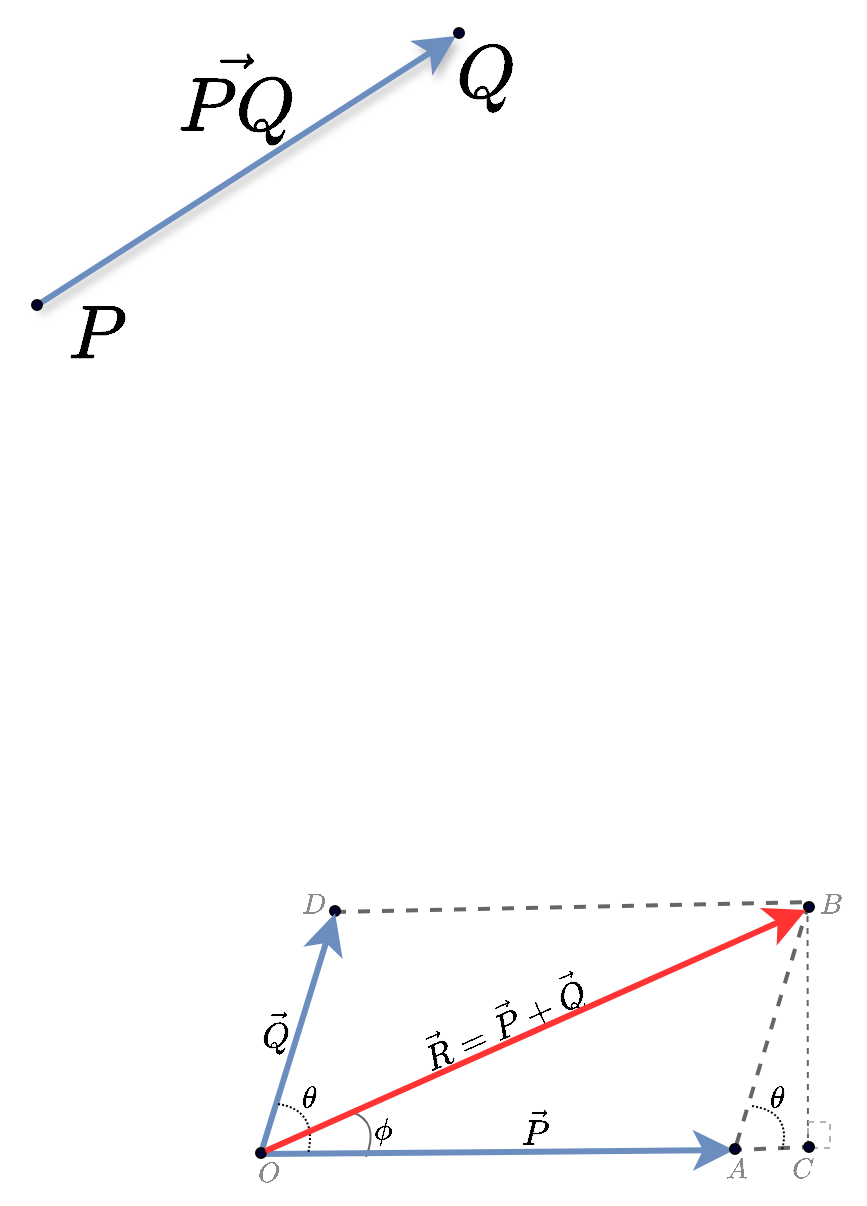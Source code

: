 <mxfile version="20.7.4" type="device"><diagram id="8EavyDK-nSgNIi7KOvIC" name="Página-1"><mxGraphModel dx="675" dy="414" grid="1" gridSize="1" guides="1" tooltips="1" connect="1" arrows="1" fold="1" page="1" pageScale="1" pageWidth="4681" pageHeight="3300" math="1" shadow="0"><root><mxCell id="0"/><mxCell id="1" parent="0"/><mxCell id="OtI4HW_--vTJozHDlrmp-14" value="" style="endArrow=none;html=1;rounded=0;fillColor=#f5f5f5;strokeColor=#666666;fontSize=40;jumpSize=15;endSize=11;startSize=10;strokeWidth=2;shadow=0;startArrow=none;endFill=0;dashed=1;" parent="1" edge="1"><mxGeometry width="50" height="50" relative="1" as="geometry"><mxPoint x="755" y="832.5" as="sourcePoint"/><mxPoint x="807" y="830.5" as="targetPoint"/></mxGeometry></mxCell><mxCell id="OtI4HW_--vTJozHDlrmp-17" value="" style="curved=1;endArrow=none;html=1;rounded=0;shadow=0;fontSize=12;startSize=14;endSize=14;sourcePerimeterSpacing=8;targetPerimeterSpacing=8;endFill=0;fillColor=#f5f5f5;strokeColor=#666666;" parent="1" edge="1"><mxGeometry width="50" height="50" relative="1" as="geometry"><mxPoint x="578" y="813" as="sourcePoint"/><mxPoint x="585" y="835.5" as="targetPoint"/><Array as="points"><mxPoint x="592" y="818"/></Array></mxGeometry></mxCell><mxCell id="OtI4HW_--vTJozHDlrmp-3" value="" style="endArrow=none;html=1;rounded=0;fillColor=#f5f5f5;strokeColor=#666666;fontSize=40;jumpSize=15;endSize=11;startSize=10;strokeWidth=2;shadow=0;startArrow=none;entryX=0.4;entryY=0.4;entryDx=0;entryDy=0;endFill=0;dashed=1;entryPerimeter=0;" parent="1" source="iU76KhbwHvruE9WV6AzS-17" target="iU76KhbwHvruE9WV6AzS-13" edge="1"><mxGeometry x="0.226" y="24" width="50" height="50" relative="1" as="geometry"><mxPoint x="768.996" y="833.005" as="sourcePoint"/><mxPoint x="804.76" y="713.91" as="targetPoint"/><mxPoint as="offset"/></mxGeometry></mxCell><mxCell id="OtI4HW_--vTJozHDlrmp-4" value="" style="endArrow=none;html=1;rounded=0;fillColor=#f5f5f5;strokeColor=#666666;fontSize=40;jumpSize=15;endSize=11;startSize=10;strokeWidth=2;shadow=0;startArrow=none;endFill=0;dashed=1;" parent="1" edge="1"><mxGeometry width="50" height="50" relative="1" as="geometry"><mxPoint x="569" y="713" as="sourcePoint"/><mxPoint x="807" y="708" as="targetPoint"/></mxGeometry></mxCell><mxCell id="iU76KhbwHvruE9WV6AzS-15" value="" style="ellipse;whiteSpace=wrap;html=1;aspect=fixed;fontSize=16;fillColor=#000033;" parent="1" vertex="1"><mxGeometry x="567" y="710" width="5" height="5" as="geometry"/></mxCell><mxCell id="pyv6_lZ1-DydoKUBr6Xs-1" value="" style="endArrow=classic;html=1;rounded=0;fillColor=#dae8fc;strokeColor=#6c8ebf;fontSize=40;jumpSize=15;endSize=11;startSize=10;strokeWidth=3;shadow=1;gradientColor=#7ea6e0;" parent="1" edge="1"><mxGeometry width="50" height="50" relative="1" as="geometry"><mxPoint x="420" y="410" as="sourcePoint"/><mxPoint x="630" y="275" as="targetPoint"/></mxGeometry></mxCell><mxCell id="pyv6_lZ1-DydoKUBr6Xs-2" value="$$Q$$" style="text;html=1;strokeColor=none;fillColor=none;align=center;verticalAlign=middle;whiteSpace=wrap;rounded=0;fontSize=32;" parent="1" vertex="1"><mxGeometry x="610" y="280" width="70" height="30" as="geometry"/></mxCell><mxCell id="pyv6_lZ1-DydoKUBr6Xs-3" value="$$P$$" style="text;html=1;strokeColor=none;fillColor=none;align=center;verticalAlign=middle;whiteSpace=wrap;rounded=0;fontSize=32;" parent="1" vertex="1"><mxGeometry x="420" y="410" width="60" height="30" as="geometry"/></mxCell><mxCell id="pyv6_lZ1-DydoKUBr6Xs-4" value="$$\vec{PQ}$$" style="text;html=1;strokeColor=none;fillColor=none;align=center;verticalAlign=middle;whiteSpace=wrap;rounded=0;fontSize=32;" parent="1" vertex="1"><mxGeometry x="490" y="290" width="60" height="30" as="geometry"/></mxCell><mxCell id="iU76KhbwHvruE9WV6AzS-2" value="$$A$$" style="text;html=1;strokeColor=none;fillColor=none;align=center;verticalAlign=middle;whiteSpace=wrap;rounded=0;fontSize=12;fontColor=#8A8A8A;" parent="1" vertex="1"><mxGeometry x="757.5" y="827" width="24" height="30" as="geometry"/></mxCell><mxCell id="iU76KhbwHvruE9WV6AzS-3" value="$$O$$" style="text;html=1;strokeColor=none;fillColor=none;align=center;verticalAlign=middle;whiteSpace=wrap;rounded=0;fontSize=12;fontColor=#8A8A8A;" parent="1" vertex="1"><mxGeometry x="506" y="829" width="60" height="30" as="geometry"/></mxCell><mxCell id="iU76KhbwHvruE9WV6AzS-4" value="$$\vec{P}$$" style="text;html=1;strokeColor=none;fillColor=none;align=center;verticalAlign=middle;whiteSpace=wrap;rounded=0;fontSize=15;rotation=0;" parent="1" vertex="1"><mxGeometry x="640" y="806" width="60" height="30" as="geometry"/></mxCell><mxCell id="iU76KhbwHvruE9WV6AzS-5" value="" style="endArrow=classic;html=1;rounded=0;fillColor=#dae8fc;strokeColor=#6c8ebf;fontSize=40;jumpSize=15;endSize=11;startSize=10;strokeWidth=3;shadow=0;gradientColor=#7ea6e0;startArrow=none;entryX=0.512;entryY=0.722;entryDx=0;entryDy=0;entryPerimeter=0;" parent="1" source="iU76KhbwHvruE9WV6AzS-11" target="iU76KhbwHvruE9WV6AzS-15" edge="1"><mxGeometry x="0.226" y="24" width="50" height="50" relative="1" as="geometry"><mxPoint x="530" y="835" as="sourcePoint"/><mxPoint x="570" y="710" as="targetPoint"/><mxPoint as="offset"/></mxGeometry></mxCell><mxCell id="iU76KhbwHvruE9WV6AzS-6" value="$$D$$" style="text;html=1;strokeColor=none;fillColor=none;align=center;verticalAlign=middle;whiteSpace=wrap;rounded=0;fontSize=12;connectable=0;allowArrows=0;fontColor=#8A8A8A;" parent="1" vertex="1"><mxGeometry x="550" y="698" width="18" height="22" as="geometry"/></mxCell><mxCell id="iU76KhbwHvruE9WV6AzS-10" value="$$\vec{Q}$$" style="text;html=1;strokeColor=none;fillColor=none;align=center;verticalAlign=middle;whiteSpace=wrap;rounded=0;fontSize=15;rotation=0;" parent="1" vertex="1"><mxGeometry x="512" y="760" width="57" height="24" as="geometry"/></mxCell><mxCell id="iU76KhbwHvruE9WV6AzS-13" value="" style="ellipse;whiteSpace=wrap;html=1;aspect=fixed;fontSize=16;fillColor=#000033;" parent="1" vertex="1"><mxGeometry x="804" y="708" width="5" height="5" as="geometry"/></mxCell><mxCell id="iU76KhbwHvruE9WV6AzS-1" value="" style="endArrow=classic;html=1;rounded=0;fillColor=#dae8fc;strokeColor=#6c8ebf;fontSize=40;jumpSize=15;endSize=11;startSize=10;strokeWidth=3;shadow=0;gradientColor=#7ea6e0;startArrow=none;" parent="1" edge="1"><mxGeometry width="50" height="50" relative="1" as="geometry"><mxPoint x="533" y="834" as="sourcePoint"/><mxPoint x="769" y="832" as="targetPoint"/></mxGeometry></mxCell><mxCell id="iU76KhbwHvruE9WV6AzS-16" value="" style="endArrow=none;html=1;rounded=0;fillColor=#dae8fc;strokeColor=#B3B3B3;fontSize=40;jumpSize=15;endSize=11;startSize=10;strokeWidth=3;shadow=0;gradientColor=#7ea6e0;dashed=1;dashPattern=1 2;" parent="1" target="iU76KhbwHvruE9WV6AzS-15" edge="1"><mxGeometry width="50" height="50" relative="1" as="geometry"><mxPoint x="568" y="714" as="sourcePoint"/><mxPoint x="778" y="579" as="targetPoint"/></mxGeometry></mxCell><mxCell id="iU76KhbwHvruE9WV6AzS-18" value="$$\vec{R} =\vec{P}+\vec{Q}$$" style="text;html=1;strokeColor=none;fillColor=none;align=center;verticalAlign=middle;whiteSpace=wrap;rounded=0;fontSize=15;rotation=336;" parent="1" vertex="1"><mxGeometry x="624" y="752" width="60" height="30" as="geometry"/></mxCell><mxCell id="xykkenf1L28OzMCVdDVg-1" value="" style="ellipse;whiteSpace=wrap;html=1;aspect=fixed;fontSize=16;fillColor=#000033;" parent="1" vertex="1"><mxGeometry x="418" y="407" width="5" height="5" as="geometry"/></mxCell><mxCell id="xykkenf1L28OzMCVdDVg-2" value="" style="ellipse;whiteSpace=wrap;html=1;aspect=fixed;fontSize=16;fillColor=#000033;" parent="1" vertex="1"><mxGeometry x="629" y="271" width="5" height="5" as="geometry"/></mxCell><mxCell id="OtI4HW_--vTJozHDlrmp-6" style="edgeStyle=none;curved=1;rounded=0;orthogonalLoop=1;jettySize=auto;html=1;exitX=0;exitY=0;exitDx=0;exitDy=0;entryX=0;entryY=0.5;entryDx=0;entryDy=0;shadow=0;dashed=1;fontSize=12;endArrow=none;endFill=0;startSize=14;endSize=14;sourcePerimeterSpacing=8;targetPerimeterSpacing=8;" parent="1" source="iU76KhbwHvruE9WV6AzS-13" target="iU76KhbwHvruE9WV6AzS-13" edge="1"><mxGeometry relative="1" as="geometry"/></mxCell><mxCell id="iU76KhbwHvruE9WV6AzS-12" value="" style="endArrow=none;html=1;rounded=0;fillColor=#dae8fc;strokeColor=#6c8ebf;fontSize=40;jumpSize=15;endSize=11;startSize=10;strokeWidth=3;shadow=0;gradientColor=#7ea6e0;" parent="1" target="iU76KhbwHvruE9WV6AzS-11" edge="1"><mxGeometry x="0.226" y="24" width="50" height="50" relative="1" as="geometry"><mxPoint x="530" y="835" as="sourcePoint"/><mxPoint x="570" y="710" as="targetPoint"/><mxPoint as="offset"/></mxGeometry></mxCell><mxCell id="OtI4HW_--vTJozHDlrmp-1" value="" style="endArrow=none;html=1;rounded=0;fillColor=#dae8fc;strokeColor=#6c8ebf;fontSize=40;jumpSize=15;endSize=11;startSize=10;strokeWidth=3;shadow=1;gradientColor=#7ea6e0;" parent="1" target="iU76KhbwHvruE9WV6AzS-11" edge="1"><mxGeometry width="50" height="50" relative="1" as="geometry"><mxPoint x="530" y="835" as="sourcePoint"/><mxPoint x="769" y="832" as="targetPoint"/></mxGeometry></mxCell><mxCell id="iU76KhbwHvruE9WV6AzS-11" value="" style="ellipse;whiteSpace=wrap;html=1;aspect=fixed;fontSize=16;fillColor=#000033;" parent="1" vertex="1"><mxGeometry x="530" y="831" width="5" height="5" as="geometry"/></mxCell><mxCell id="OtI4HW_--vTJozHDlrmp-10" value="" style="curved=1;endArrow=none;html=1;rounded=0;shadow=0;dashed=1;dashPattern=1 1;fontSize=12;startSize=14;endSize=14;sourcePerimeterSpacing=8;targetPerimeterSpacing=8;endFill=0;" parent="1" edge="1"><mxGeometry width="50" height="50" relative="1" as="geometry"><mxPoint x="541" y="809" as="sourcePoint"/><mxPoint x="556" y="834" as="targetPoint"/><Array as="points"><mxPoint x="561" y="812"/></Array></mxGeometry></mxCell><mxCell id="OtI4HW_--vTJozHDlrmp-11" value="$$\theta$$" style="text;html=1;strokeColor=none;fillColor=none;align=center;verticalAlign=middle;whiteSpace=wrap;rounded=0;fontSize=13;" parent="1" vertex="1"><mxGeometry x="548" y="798" width="17" height="15" as="geometry"/></mxCell><mxCell id="OtI4HW_--vTJozHDlrmp-12" value="" style="curved=1;endArrow=none;html=1;rounded=0;shadow=0;dashed=1;dashPattern=1 1;fontSize=12;startSize=14;endSize=14;sourcePerimeterSpacing=8;targetPerimeterSpacing=8;endFill=0;" parent="1" edge="1"><mxGeometry width="50" height="50" relative="1" as="geometry"><mxPoint x="778" y="810" as="sourcePoint"/><mxPoint x="793" y="832" as="targetPoint"/><Array as="points"><mxPoint x="798" y="813"/></Array></mxGeometry></mxCell><mxCell id="OtI4HW_--vTJozHDlrmp-13" value="$$\theta$$" style="text;html=1;strokeColor=none;fillColor=none;align=center;verticalAlign=middle;whiteSpace=wrap;rounded=0;fontSize=13;" parent="1" vertex="1"><mxGeometry x="783" y="795.5" width="16" height="21" as="geometry"/></mxCell><mxCell id="OtI4HW_--vTJozHDlrmp-15" value="" style="endArrow=none;html=1;rounded=0;fillColor=#f5f5f5;strokeColor=#666666;fontSize=40;jumpSize=15;endSize=11;startSize=10;strokeWidth=1;shadow=0;startArrow=none;entryX=0.714;entryY=0.767;entryDx=0;entryDy=0;entryPerimeter=0;endFill=0;dashed=1;" parent="1" edge="1"><mxGeometry x="0.226" y="24" width="50" height="50" relative="1" as="geometry"><mxPoint x="806" y="832" as="sourcePoint"/><mxPoint x="805.76" y="714.91" as="targetPoint"/><mxPoint as="offset"/></mxGeometry></mxCell><mxCell id="OtI4HW_--vTJozHDlrmp-16" value="" style="rounded=0;whiteSpace=wrap;html=1;fontSize=13;fillColor=none;fontColor=#333333;strokeColor=#B3B3B3;dashed=1;" parent="1" vertex="1"><mxGeometry x="806" y="818" width="11" height="13" as="geometry"/></mxCell><mxCell id="OtI4HW_--vTJozHDlrmp-18" value="$$\phi$$" style="text;html=1;strokeColor=none;fillColor=none;align=center;verticalAlign=middle;whiteSpace=wrap;rounded=0;fontSize=13;" parent="1" vertex="1"><mxGeometry x="585" y="814" width="17" height="15" as="geometry"/></mxCell><mxCell id="iU76KhbwHvruE9WV6AzS-9" value="" style="endArrow=classic;html=1;rounded=0;fillColor=#f8cecc;strokeColor=#FF3333;fontSize=40;jumpSize=15;endSize=11;startSize=10;strokeWidth=3;shadow=0;gradientColor=#ea6b66;startArrow=none;entryX=0.2;entryY=0.8;entryDx=0;entryDy=0;entryPerimeter=0;" parent="1" source="iU76KhbwHvruE9WV6AzS-11" target="iU76KhbwHvruE9WV6AzS-13" edge="1"><mxGeometry width="50" height="50" relative="1" as="geometry"><mxPoint x="534" y="834" as="sourcePoint"/><mxPoint x="806" y="711" as="targetPoint"/></mxGeometry></mxCell><mxCell id="iU76KhbwHvruE9WV6AzS-17" value="" style="ellipse;whiteSpace=wrap;html=1;aspect=fixed;fontSize=16;fillColor=#000033;" parent="1" vertex="1"><mxGeometry x="767" y="829" width="5" height="5" as="geometry"/></mxCell><mxCell id="OtI4HW_--vTJozHDlrmp-20" value="$$B$$" style="text;html=1;strokeColor=none;fillColor=none;align=center;verticalAlign=middle;whiteSpace=wrap;rounded=0;fontSize=12;fontColor=#8A8A8A;" parent="1" vertex="1"><mxGeometry x="805" y="694" width="24" height="30" as="geometry"/></mxCell><mxCell id="OtI4HW_--vTJozHDlrmp-21" value="$$C$$" style="text;html=1;strokeColor=none;fillColor=none;align=center;verticalAlign=middle;whiteSpace=wrap;rounded=0;fontSize=12;fontColor=#8A8A8A;" parent="1" vertex="1"><mxGeometry x="791" y="827" width="24" height="30" as="geometry"/></mxCell><mxCell id="OtI4HW_--vTJozHDlrmp-22" value="" style="ellipse;whiteSpace=wrap;html=1;aspect=fixed;fontSize=16;fillColor=#000033;" parent="1" vertex="1"><mxGeometry x="804" y="828" width="5" height="5" as="geometry"/></mxCell></root></mxGraphModel></diagram></mxfile>